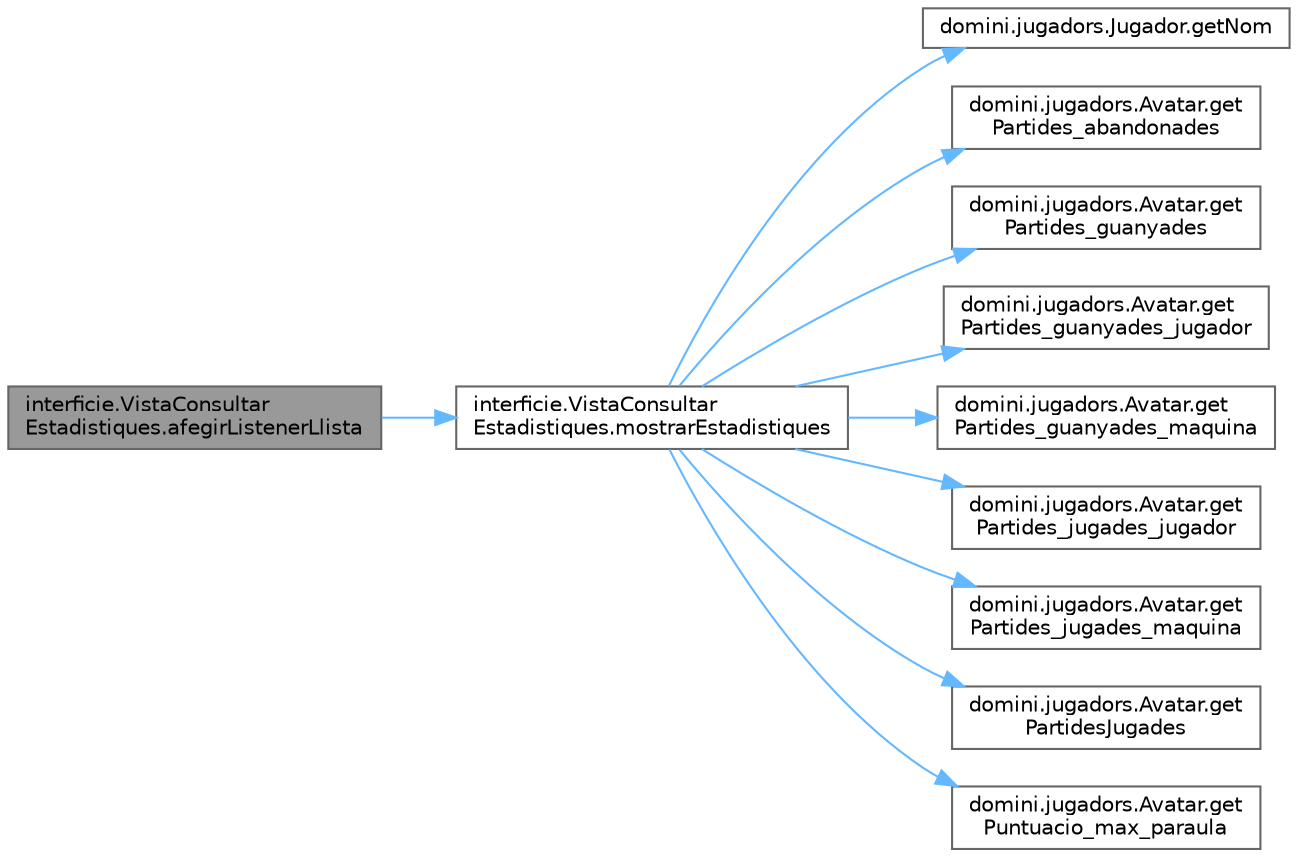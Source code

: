 digraph "interficie.VistaConsultarEstadistiques.afegirListenerLlista"
{
 // INTERACTIVE_SVG=YES
 // LATEX_PDF_SIZE
  bgcolor="transparent";
  edge [fontname=Helvetica,fontsize=10,labelfontname=Helvetica,labelfontsize=10];
  node [fontname=Helvetica,fontsize=10,shape=box,height=0.2,width=0.4];
  rankdir="LR";
  Node1 [id="Node000001",label="interficie.VistaConsultar\lEstadistiques.afegirListenerLlista",height=0.2,width=0.4,color="gray40", fillcolor="grey60", style="filled", fontcolor="black",tooltip="Afegeix un listener a la llista per mostrar estadístiques quan es selecciona un avatar."];
  Node1 -> Node2 [id="edge1_Node000001_Node000002",color="steelblue1",style="solid",tooltip=" "];
  Node2 [id="Node000002",label="interficie.VistaConsultar\lEstadistiques.mostrarEstadistiques",height=0.2,width=0.4,color="grey40", fillcolor="white", style="filled",URL="$classinterficie_1_1_vista_consultar_estadistiques.html#a2d04a42f93b8d16629d5795a935ae87e",tooltip="Mostra les estadístiques d’un avatar seleccionat a l’àrea d’estadístiques."];
  Node2 -> Node3 [id="edge2_Node000002_Node000003",color="steelblue1",style="solid",tooltip=" "];
  Node3 [id="Node000003",label="domini.jugadors.Jugador.getNom",height=0.2,width=0.4,color="grey40", fillcolor="white", style="filled",URL="$classdomini_1_1jugadors_1_1_jugador.html#abd263319ed47cf1469e301659e15dd26",tooltip="Retorna el nom del jugador."];
  Node2 -> Node4 [id="edge3_Node000002_Node000004",color="steelblue1",style="solid",tooltip=" "];
  Node4 [id="Node000004",label="domini.jugadors.Avatar.get\lPartides_abandonades",height=0.2,width=0.4,color="grey40", fillcolor="white", style="filled",URL="$classdomini_1_1jugadors_1_1_avatar.html#ae03a80bc5530cb674e348c164d5bce96",tooltip="Obté el nombre de partides abandonades."];
  Node2 -> Node5 [id="edge4_Node000002_Node000005",color="steelblue1",style="solid",tooltip=" "];
  Node5 [id="Node000005",label="domini.jugadors.Avatar.get\lPartides_guanyades",height=0.2,width=0.4,color="grey40", fillcolor="white", style="filled",URL="$classdomini_1_1jugadors_1_1_avatar.html#a09267d0c45d69d64bb99bdccc476f37f",tooltip="Obté el nombre total de partides guanyades."];
  Node2 -> Node6 [id="edge5_Node000002_Node000006",color="steelblue1",style="solid",tooltip=" "];
  Node6 [id="Node000006",label="domini.jugadors.Avatar.get\lPartides_guanyades_jugador",height=0.2,width=0.4,color="grey40", fillcolor="white", style="filled",URL="$classdomini_1_1jugadors_1_1_avatar.html#ab4f6aa10583b4cefd2fefcad13ef0a1d",tooltip="Obté el nombre de partides guanyades contra altres jugadors."];
  Node2 -> Node7 [id="edge6_Node000002_Node000007",color="steelblue1",style="solid",tooltip=" "];
  Node7 [id="Node000007",label="domini.jugadors.Avatar.get\lPartides_guanyades_maquina",height=0.2,width=0.4,color="grey40", fillcolor="white", style="filled",URL="$classdomini_1_1jugadors_1_1_avatar.html#aab66b96891906cf55c60e50ff8b8096d",tooltip="Obté el nombre de partides guanyades contra la màquina."];
  Node2 -> Node8 [id="edge7_Node000002_Node000008",color="steelblue1",style="solid",tooltip=" "];
  Node8 [id="Node000008",label="domini.jugadors.Avatar.get\lPartides_jugades_jugador",height=0.2,width=0.4,color="grey40", fillcolor="white", style="filled",URL="$classdomini_1_1jugadors_1_1_avatar.html#a71b0c5addcb4d9e43dde6f2b21319849",tooltip="Obté el nombre de partides jugades contra altres jugadors."];
  Node2 -> Node9 [id="edge8_Node000002_Node000009",color="steelblue1",style="solid",tooltip=" "];
  Node9 [id="Node000009",label="domini.jugadors.Avatar.get\lPartides_jugades_maquina",height=0.2,width=0.4,color="grey40", fillcolor="white", style="filled",URL="$classdomini_1_1jugadors_1_1_avatar.html#a9e6ce3724548357bff45d01a82757e98",tooltip="Obté el nombre de partides jugades contra la màquina."];
  Node2 -> Node10 [id="edge9_Node000002_Node000010",color="steelblue1",style="solid",tooltip=" "];
  Node10 [id="Node000010",label="domini.jugadors.Avatar.get\lPartidesJugades",height=0.2,width=0.4,color="grey40", fillcolor="white", style="filled",URL="$classdomini_1_1jugadors_1_1_avatar.html#a36dd848bbc2c712120c9c53d892cc5fd",tooltip="Obté el nombre total de partides jugades."];
  Node2 -> Node11 [id="edge10_Node000002_Node000011",color="steelblue1",style="solid",tooltip=" "];
  Node11 [id="Node000011",label="domini.jugadors.Avatar.get\lPuntuacio_max_paraula",height=0.2,width=0.4,color="grey40", fillcolor="white", style="filled",URL="$classdomini_1_1jugadors_1_1_avatar.html#a34ab1967919207e6fbee5a4893579dc5",tooltip="Obté la puntuació màxima obtinguda en una paraula."];
}
